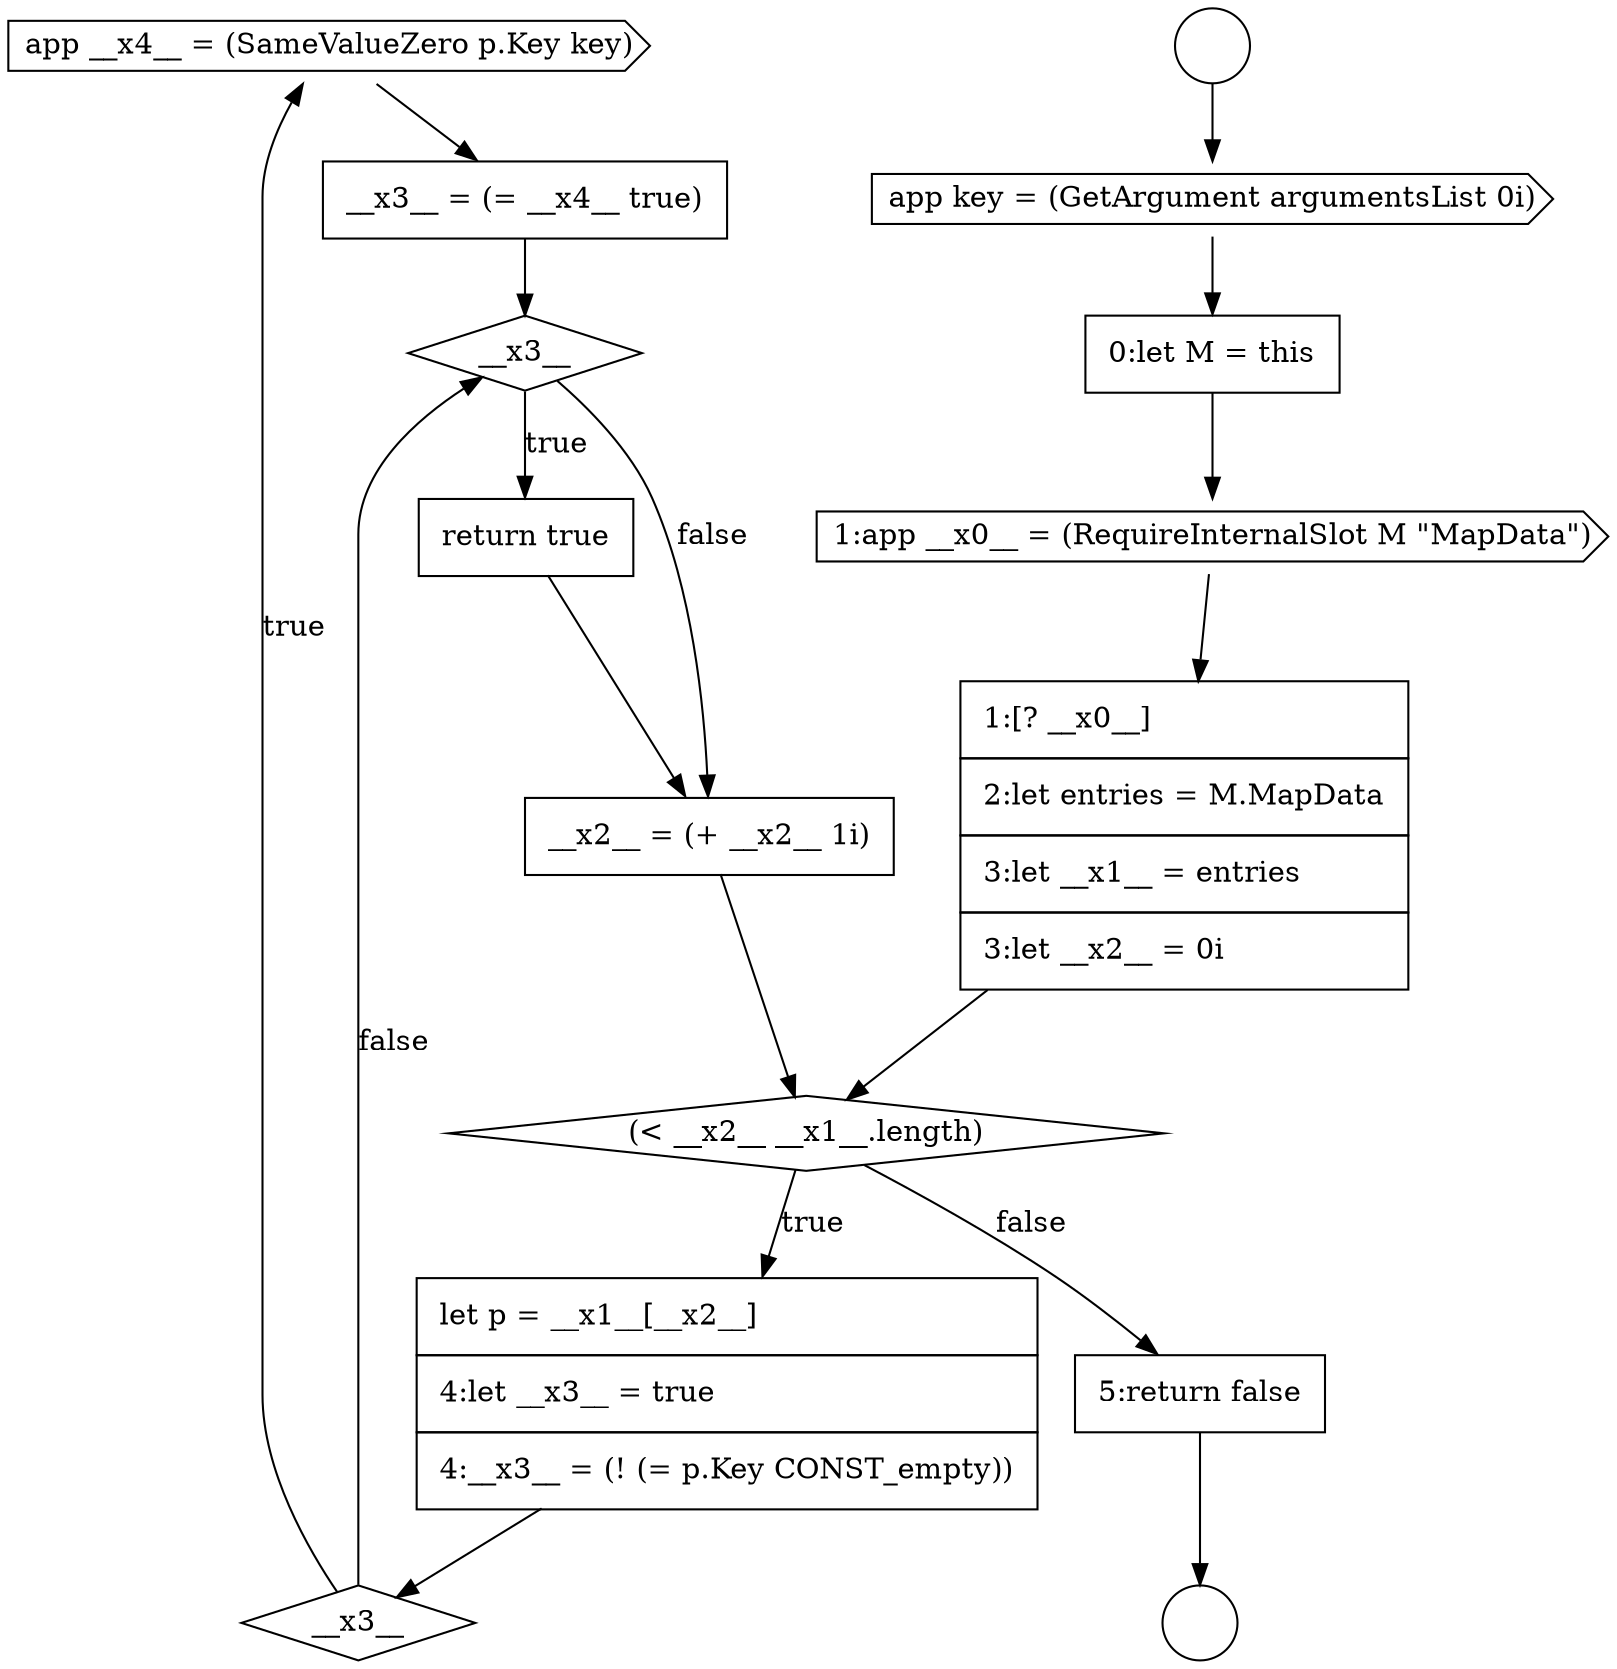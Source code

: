 digraph {
  node16619 [shape=cds, label=<<font color="black">app __x4__ = (SameValueZero p.Key key)</font>> color="black" fillcolor="white" style=filled]
  node16613 [shape=none, margin=0, label=<<font color="black">
    <table border="0" cellborder="1" cellspacing="0" cellpadding="10">
      <tr><td align="left">0:let M = this</td></tr>
    </table>
  </font>> color="black" fillcolor="white" style=filled]
  node16623 [shape=none, margin=0, label=<<font color="black">
    <table border="0" cellborder="1" cellspacing="0" cellpadding="10">
      <tr><td align="left">__x2__ = (+ __x2__ 1i)</td></tr>
    </table>
  </font>> color="black" fillcolor="white" style=filled]
  node16616 [shape=diamond, label=<<font color="black">(&lt; __x2__ __x1__.length)</font>> color="black" fillcolor="white" style=filled]
  node16620 [shape=none, margin=0, label=<<font color="black">
    <table border="0" cellborder="1" cellspacing="0" cellpadding="10">
      <tr><td align="left">__x3__ = (= __x4__ true)</td></tr>
    </table>
  </font>> color="black" fillcolor="white" style=filled]
  node16624 [shape=none, margin=0, label=<<font color="black">
    <table border="0" cellborder="1" cellspacing="0" cellpadding="10">
      <tr><td align="left">5:return false</td></tr>
    </table>
  </font>> color="black" fillcolor="white" style=filled]
  node16617 [shape=none, margin=0, label=<<font color="black">
    <table border="0" cellborder="1" cellspacing="0" cellpadding="10">
      <tr><td align="left">let p = __x1__[__x2__]</td></tr>
      <tr><td align="left">4:let __x3__ = true</td></tr>
      <tr><td align="left">4:__x3__ = (! (= p.Key CONST_empty))</td></tr>
    </table>
  </font>> color="black" fillcolor="white" style=filled]
  node16611 [shape=circle label=" " color="black" fillcolor="white" style=filled]
  node16621 [shape=diamond, label=<<font color="black">__x3__</font>> color="black" fillcolor="white" style=filled]
  node16618 [shape=diamond, label=<<font color="black">__x3__</font>> color="black" fillcolor="white" style=filled]
  node16614 [shape=cds, label=<<font color="black">1:app __x0__ = (RequireInternalSlot M &quot;MapData&quot;)</font>> color="black" fillcolor="white" style=filled]
  node16610 [shape=circle label=" " color="black" fillcolor="white" style=filled]
  node16622 [shape=none, margin=0, label=<<font color="black">
    <table border="0" cellborder="1" cellspacing="0" cellpadding="10">
      <tr><td align="left">return true</td></tr>
    </table>
  </font>> color="black" fillcolor="white" style=filled]
  node16615 [shape=none, margin=0, label=<<font color="black">
    <table border="0" cellborder="1" cellspacing="0" cellpadding="10">
      <tr><td align="left">1:[? __x0__]</td></tr>
      <tr><td align="left">2:let entries = M.MapData</td></tr>
      <tr><td align="left">3:let __x1__ = entries</td></tr>
      <tr><td align="left">3:let __x2__ = 0i</td></tr>
    </table>
  </font>> color="black" fillcolor="white" style=filled]
  node16612 [shape=cds, label=<<font color="black">app key = (GetArgument argumentsList 0i)</font>> color="black" fillcolor="white" style=filled]
  node16615 -> node16616 [ color="black"]
  node16612 -> node16613 [ color="black"]
  node16617 -> node16618 [ color="black"]
  node16616 -> node16617 [label=<<font color="black">true</font>> color="black"]
  node16616 -> node16624 [label=<<font color="black">false</font>> color="black"]
  node16621 -> node16622 [label=<<font color="black">true</font>> color="black"]
  node16621 -> node16623 [label=<<font color="black">false</font>> color="black"]
  node16610 -> node16612 [ color="black"]
  node16622 -> node16623 [ color="black"]
  node16613 -> node16614 [ color="black"]
  node16614 -> node16615 [ color="black"]
  node16624 -> node16611 [ color="black"]
  node16618 -> node16619 [label=<<font color="black">true</font>> color="black"]
  node16618 -> node16621 [label=<<font color="black">false</font>> color="black"]
  node16619 -> node16620 [ color="black"]
  node16620 -> node16621 [ color="black"]
  node16623 -> node16616 [ color="black"]
}
